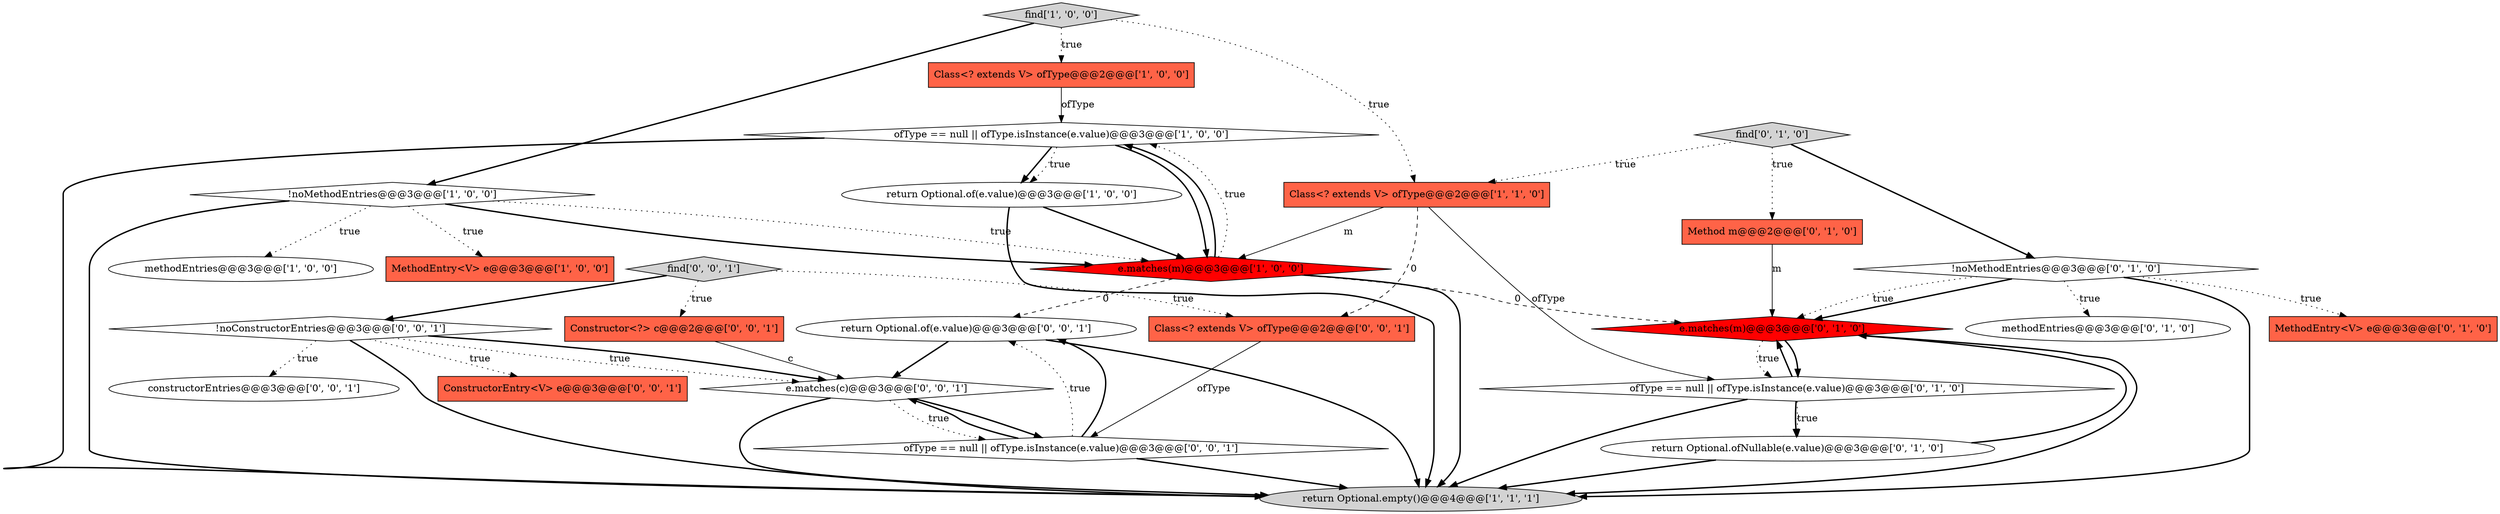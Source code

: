 digraph {
7 [style = filled, label = "return Optional.empty()@@@4@@@['1', '1', '1']", fillcolor = lightgray, shape = ellipse image = "AAA0AAABBB1BBB"];
12 [style = filled, label = "MethodEntry<V> e@@@3@@@['0', '1', '0']", fillcolor = tomato, shape = box image = "AAA0AAABBB2BBB"];
21 [style = filled, label = "Constructor<?> c@@@2@@@['0', '0', '1']", fillcolor = tomato, shape = box image = "AAA0AAABBB3BBB"];
1 [style = filled, label = "ofType == null || ofType.isInstance(e.value)@@@3@@@['1', '0', '0']", fillcolor = white, shape = diamond image = "AAA0AAABBB1BBB"];
3 [style = filled, label = "Class<? extends V> ofType@@@2@@@['1', '1', '0']", fillcolor = tomato, shape = box image = "AAA0AAABBB1BBB"];
4 [style = filled, label = "methodEntries@@@3@@@['1', '0', '0']", fillcolor = white, shape = ellipse image = "AAA0AAABBB1BBB"];
19 [style = filled, label = "find['0', '0', '1']", fillcolor = lightgray, shape = diamond image = "AAA0AAABBB3BBB"];
5 [style = filled, label = "find['1', '0', '0']", fillcolor = lightgray, shape = diamond image = "AAA0AAABBB1BBB"];
24 [style = filled, label = "e.matches(c)@@@3@@@['0', '0', '1']", fillcolor = white, shape = diamond image = "AAA0AAABBB3BBB"];
9 [style = filled, label = "e.matches(m)@@@3@@@['1', '0', '0']", fillcolor = red, shape = diamond image = "AAA1AAABBB1BBB"];
18 [style = filled, label = "!noConstructorEntries@@@3@@@['0', '0', '1']", fillcolor = white, shape = diamond image = "AAA0AAABBB3BBB"];
25 [style = filled, label = "ConstructorEntry<V> e@@@3@@@['0', '0', '1']", fillcolor = tomato, shape = box image = "AAA0AAABBB3BBB"];
15 [style = filled, label = "methodEntries@@@3@@@['0', '1', '0']", fillcolor = white, shape = ellipse image = "AAA0AAABBB2BBB"];
0 [style = filled, label = "Class<? extends V> ofType@@@2@@@['1', '0', '0']", fillcolor = tomato, shape = box image = "AAA0AAABBB1BBB"];
23 [style = filled, label = "constructorEntries@@@3@@@['0', '0', '1']", fillcolor = white, shape = ellipse image = "AAA0AAABBB3BBB"];
26 [style = filled, label = "return Optional.of(e.value)@@@3@@@['0', '0', '1']", fillcolor = white, shape = ellipse image = "AAA0AAABBB3BBB"];
17 [style = filled, label = "e.matches(m)@@@3@@@['0', '1', '0']", fillcolor = red, shape = diamond image = "AAA1AAABBB2BBB"];
11 [style = filled, label = "Method m@@@2@@@['0', '1', '0']", fillcolor = tomato, shape = box image = "AAA0AAABBB2BBB"];
16 [style = filled, label = "find['0', '1', '0']", fillcolor = lightgray, shape = diamond image = "AAA0AAABBB2BBB"];
2 [style = filled, label = "return Optional.of(e.value)@@@3@@@['1', '0', '0']", fillcolor = white, shape = ellipse image = "AAA0AAABBB1BBB"];
20 [style = filled, label = "ofType == null || ofType.isInstance(e.value)@@@3@@@['0', '0', '1']", fillcolor = white, shape = diamond image = "AAA0AAABBB3BBB"];
13 [style = filled, label = "ofType == null || ofType.isInstance(e.value)@@@3@@@['0', '1', '0']", fillcolor = white, shape = diamond image = "AAA0AAABBB2BBB"];
6 [style = filled, label = "!noMethodEntries@@@3@@@['1', '0', '0']", fillcolor = white, shape = diamond image = "AAA0AAABBB1BBB"];
22 [style = filled, label = "Class<? extends V> ofType@@@2@@@['0', '0', '1']", fillcolor = tomato, shape = box image = "AAA0AAABBB3BBB"];
8 [style = filled, label = "MethodEntry<V> e@@@3@@@['1', '0', '0']", fillcolor = tomato, shape = box image = "AAA0AAABBB1BBB"];
10 [style = filled, label = "return Optional.ofNullable(e.value)@@@3@@@['0', '1', '0']", fillcolor = white, shape = ellipse image = "AAA0AAABBB2BBB"];
14 [style = filled, label = "!noMethodEntries@@@3@@@['0', '1', '0']", fillcolor = white, shape = diamond image = "AAA0AAABBB2BBB"];
13->10 [style = bold, label=""];
18->24 [style = bold, label=""];
19->18 [style = bold, label=""];
26->7 [style = bold, label=""];
14->12 [style = dotted, label="true"];
18->25 [style = dotted, label="true"];
20->26 [style = bold, label=""];
20->26 [style = dotted, label="true"];
18->24 [style = dotted, label="true"];
14->17 [style = bold, label=""];
10->17 [style = bold, label=""];
19->21 [style = dotted, label="true"];
3->9 [style = solid, label="m"];
5->0 [style = dotted, label="true"];
2->9 [style = bold, label=""];
5->3 [style = dotted, label="true"];
3->22 [style = dashed, label="0"];
9->7 [style = bold, label=""];
13->10 [style = dotted, label="true"];
26->24 [style = bold, label=""];
1->7 [style = bold, label=""];
16->3 [style = dotted, label="true"];
10->7 [style = bold, label=""];
22->20 [style = solid, label="ofType"];
1->9 [style = bold, label=""];
14->7 [style = bold, label=""];
24->20 [style = bold, label=""];
17->7 [style = bold, label=""];
14->17 [style = dotted, label="true"];
14->15 [style = dotted, label="true"];
13->17 [style = bold, label=""];
0->1 [style = solid, label="ofType"];
5->6 [style = bold, label=""];
6->4 [style = dotted, label="true"];
6->9 [style = dotted, label="true"];
11->17 [style = solid, label="m"];
6->8 [style = dotted, label="true"];
13->7 [style = bold, label=""];
9->17 [style = dashed, label="0"];
24->20 [style = dotted, label="true"];
9->26 [style = dashed, label="0"];
19->22 [style = dotted, label="true"];
9->1 [style = dotted, label="true"];
16->14 [style = bold, label=""];
3->13 [style = solid, label="ofType"];
21->24 [style = solid, label="c"];
1->2 [style = bold, label=""];
17->13 [style = bold, label=""];
2->7 [style = bold, label=""];
6->9 [style = bold, label=""];
1->2 [style = dotted, label="true"];
6->7 [style = bold, label=""];
17->13 [style = dotted, label="true"];
16->11 [style = dotted, label="true"];
9->1 [style = bold, label=""];
18->7 [style = bold, label=""];
24->7 [style = bold, label=""];
20->24 [style = bold, label=""];
20->7 [style = bold, label=""];
18->23 [style = dotted, label="true"];
}
